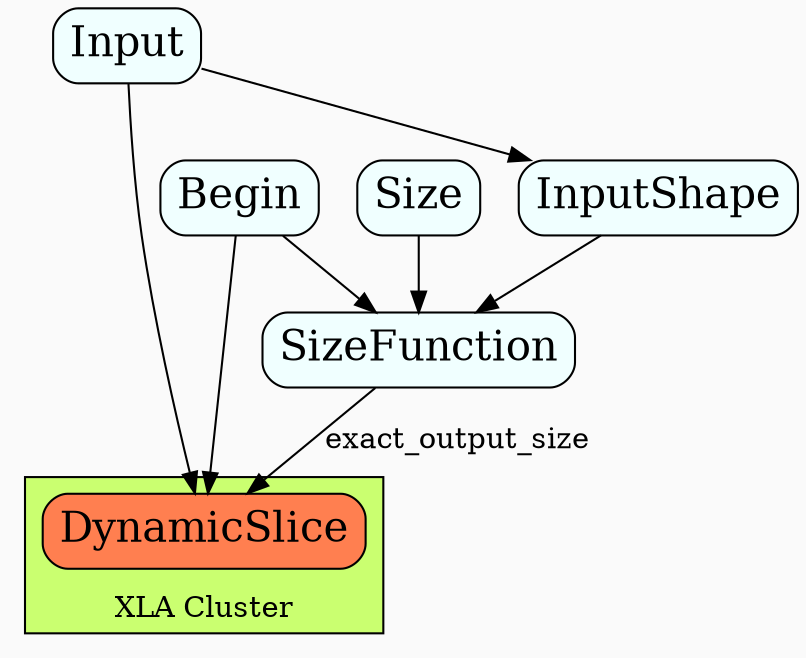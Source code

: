 digraph {
  graph[bgcolor=gray98,compound=true]
  node[fontsize=20,shape=box,fillcolor=azure, style="filled,rounded"]

  subgraph cluster_0 {
    label="XLA Cluster";labelloc="b"
    style=filled
    fillcolor=darkolivegreen1
    node[fillcolor=coral]
    DynamicSlice
  }

  Input -> DynamicSlice
  Begin -> SizeFunction
  Size -> SizeFunction
  Begin -> DynamicSlice
  Input -> InputShape
  InputShape -> SizeFunction
  SizeFunction -> DynamicSlice[label="exact_output_size"]
}
